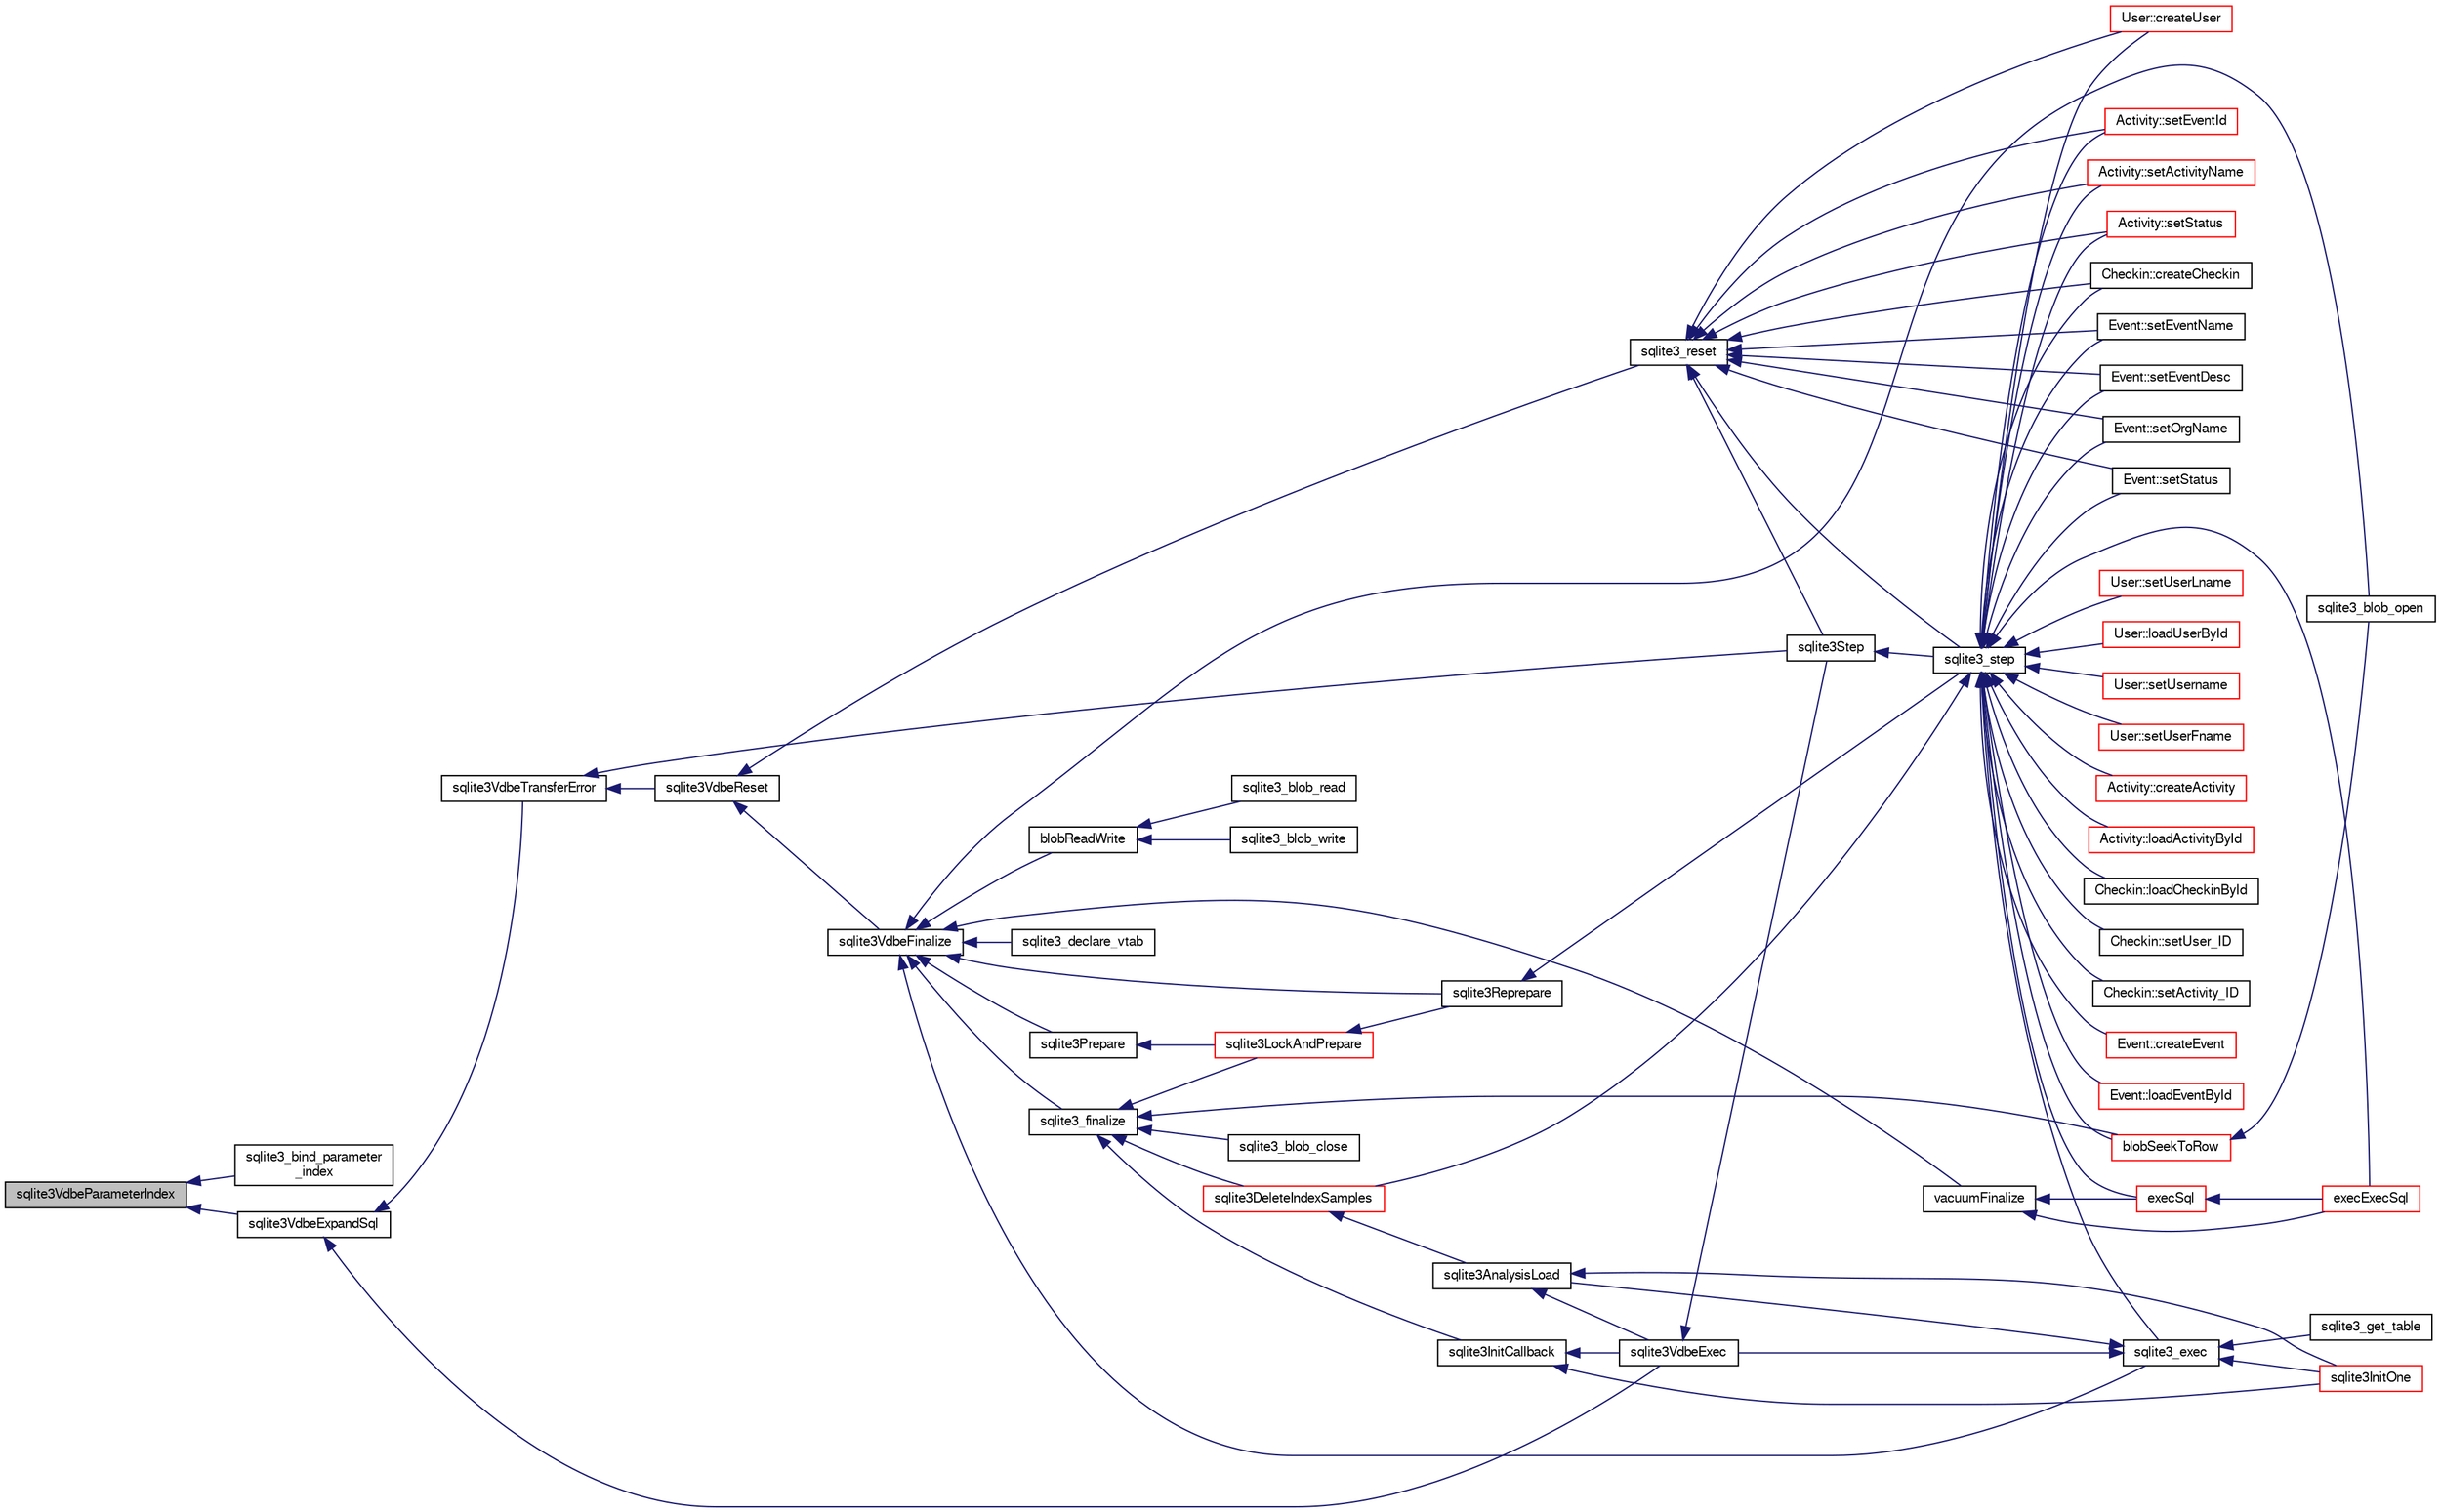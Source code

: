 digraph "sqlite3VdbeParameterIndex"
{
  edge [fontname="FreeSans",fontsize="10",labelfontname="FreeSans",labelfontsize="10"];
  node [fontname="FreeSans",fontsize="10",shape=record];
  rankdir="LR";
  Node784388 [label="sqlite3VdbeParameterIndex",height=0.2,width=0.4,color="black", fillcolor="grey75", style="filled", fontcolor="black"];
  Node784388 -> Node784389 [dir="back",color="midnightblue",fontsize="10",style="solid",fontname="FreeSans"];
  Node784389 [label="sqlite3_bind_parameter\l_index",height=0.2,width=0.4,color="black", fillcolor="white", style="filled",URL="$sqlite3_8h.html#a4444032ba0151c38d413119f6a52f96e"];
  Node784388 -> Node784390 [dir="back",color="midnightblue",fontsize="10",style="solid",fontname="FreeSans"];
  Node784390 [label="sqlite3VdbeExpandSql",height=0.2,width=0.4,color="black", fillcolor="white", style="filled",URL="$sqlite3_8c.html#a5a497837d5d69b92e7bca23673589c69"];
  Node784390 -> Node784391 [dir="back",color="midnightblue",fontsize="10",style="solid",fontname="FreeSans"];
  Node784391 [label="sqlite3VdbeTransferError",height=0.2,width=0.4,color="black", fillcolor="white", style="filled",URL="$sqlite3_8c.html#aaf4a567b51602bb6d7bb150e6c72de69"];
  Node784391 -> Node784392 [dir="back",color="midnightblue",fontsize="10",style="solid",fontname="FreeSans"];
  Node784392 [label="sqlite3VdbeReset",height=0.2,width=0.4,color="black", fillcolor="white", style="filled",URL="$sqlite3_8c.html#a315a913742f7267f90d46d41446353b1"];
  Node784392 -> Node784393 [dir="back",color="midnightblue",fontsize="10",style="solid",fontname="FreeSans"];
  Node784393 [label="sqlite3VdbeFinalize",height=0.2,width=0.4,color="black", fillcolor="white", style="filled",URL="$sqlite3_8c.html#af81e0c8d03b71610d3a826469f67bbd4"];
  Node784393 -> Node784394 [dir="back",color="midnightblue",fontsize="10",style="solid",fontname="FreeSans"];
  Node784394 [label="sqlite3_finalize",height=0.2,width=0.4,color="black", fillcolor="white", style="filled",URL="$sqlite3_8h.html#a801195c0f771d40bb4be1e40f3b88945"];
  Node784394 -> Node784395 [dir="back",color="midnightblue",fontsize="10",style="solid",fontname="FreeSans"];
  Node784395 [label="blobSeekToRow",height=0.2,width=0.4,color="red", fillcolor="white", style="filled",URL="$sqlite3_8c.html#afff57e13332b98c8a44a7cebe38962ab"];
  Node784395 -> Node784396 [dir="back",color="midnightblue",fontsize="10",style="solid",fontname="FreeSans"];
  Node784396 [label="sqlite3_blob_open",height=0.2,width=0.4,color="black", fillcolor="white", style="filled",URL="$sqlite3_8h.html#adb8ad839a5bdd62a43785132bc7dd518"];
  Node784394 -> Node784398 [dir="back",color="midnightblue",fontsize="10",style="solid",fontname="FreeSans"];
  Node784398 [label="sqlite3_blob_close",height=0.2,width=0.4,color="black", fillcolor="white", style="filled",URL="$sqlite3_8h.html#a8885ae884821e14e1e4501183c5833d6"];
  Node784394 -> Node784399 [dir="back",color="midnightblue",fontsize="10",style="solid",fontname="FreeSans"];
  Node784399 [label="sqlite3DeleteIndexSamples",height=0.2,width=0.4,color="red", fillcolor="white", style="filled",URL="$sqlite3_8c.html#aaeda0302fbf61397ec009f65bed047ef"];
  Node784399 -> Node784400 [dir="back",color="midnightblue",fontsize="10",style="solid",fontname="FreeSans"];
  Node784400 [label="sqlite3AnalysisLoad",height=0.2,width=0.4,color="black", fillcolor="white", style="filled",URL="$sqlite3_8c.html#a48a2301c27e1d3d68708b9b8761b5a01"];
  Node784400 -> Node784401 [dir="back",color="midnightblue",fontsize="10",style="solid",fontname="FreeSans"];
  Node784401 [label="sqlite3VdbeExec",height=0.2,width=0.4,color="black", fillcolor="white", style="filled",URL="$sqlite3_8c.html#a8ce40a614bdc56719c4d642b1e4dfb21"];
  Node784401 -> Node784402 [dir="back",color="midnightblue",fontsize="10",style="solid",fontname="FreeSans"];
  Node784402 [label="sqlite3Step",height=0.2,width=0.4,color="black", fillcolor="white", style="filled",URL="$sqlite3_8c.html#a3f2872e873e2758a4beedad1d5113554"];
  Node784402 -> Node784403 [dir="back",color="midnightblue",fontsize="10",style="solid",fontname="FreeSans"];
  Node784403 [label="sqlite3_step",height=0.2,width=0.4,color="black", fillcolor="white", style="filled",URL="$sqlite3_8h.html#ac1e491ce36b7471eb28387f7d3c74334"];
  Node784403 -> Node784404 [dir="back",color="midnightblue",fontsize="10",style="solid",fontname="FreeSans"];
  Node784404 [label="Activity::createActivity",height=0.2,width=0.4,color="red", fillcolor="white", style="filled",URL="$classActivity.html#a813cc5e52c14ab49b39014c134e3425b"];
  Node784403 -> Node784407 [dir="back",color="midnightblue",fontsize="10",style="solid",fontname="FreeSans"];
  Node784407 [label="Activity::loadActivityById",height=0.2,width=0.4,color="red", fillcolor="white", style="filled",URL="$classActivity.html#abe4ffb4f08a47212ebf9013259d9e7fd"];
  Node784403 -> Node784409 [dir="back",color="midnightblue",fontsize="10",style="solid",fontname="FreeSans"];
  Node784409 [label="Activity::setEventId",height=0.2,width=0.4,color="red", fillcolor="white", style="filled",URL="$classActivity.html#adb1d0fd0d08f473e068f0a4086bfa9ca"];
  Node784403 -> Node784410 [dir="back",color="midnightblue",fontsize="10",style="solid",fontname="FreeSans"];
  Node784410 [label="Activity::setActivityName",height=0.2,width=0.4,color="red", fillcolor="white", style="filled",URL="$classActivity.html#a62dc3737b33915a36086f9dd26d16a81"];
  Node784403 -> Node784411 [dir="back",color="midnightblue",fontsize="10",style="solid",fontname="FreeSans"];
  Node784411 [label="Activity::setStatus",height=0.2,width=0.4,color="red", fillcolor="white", style="filled",URL="$classActivity.html#af618135a7738f4d2a7ee147a8ef912ea"];
  Node784403 -> Node784412 [dir="back",color="midnightblue",fontsize="10",style="solid",fontname="FreeSans"];
  Node784412 [label="Checkin::createCheckin",height=0.2,width=0.4,color="black", fillcolor="white", style="filled",URL="$classCheckin.html#a4e40acdf7fff0e607f6de4f24f3a163c"];
  Node784403 -> Node784413 [dir="back",color="midnightblue",fontsize="10",style="solid",fontname="FreeSans"];
  Node784413 [label="Checkin::loadCheckinById",height=0.2,width=0.4,color="black", fillcolor="white", style="filled",URL="$classCheckin.html#a3461f70ea6c68475225f2a07f78a21e0"];
  Node784403 -> Node784414 [dir="back",color="midnightblue",fontsize="10",style="solid",fontname="FreeSans"];
  Node784414 [label="Checkin::setUser_ID",height=0.2,width=0.4,color="black", fillcolor="white", style="filled",URL="$classCheckin.html#a76ab640f4f912876dbebf183db5359c6"];
  Node784403 -> Node784415 [dir="back",color="midnightblue",fontsize="10",style="solid",fontname="FreeSans"];
  Node784415 [label="Checkin::setActivity_ID",height=0.2,width=0.4,color="black", fillcolor="white", style="filled",URL="$classCheckin.html#ab2ff3ec2604ec73a42af25874a00b232"];
  Node784403 -> Node784416 [dir="back",color="midnightblue",fontsize="10",style="solid",fontname="FreeSans"];
  Node784416 [label="Event::createEvent",height=0.2,width=0.4,color="red", fillcolor="white", style="filled",URL="$classEvent.html#a77adb9f4a46ffb32c2d931f0691f5903"];
  Node784403 -> Node784417 [dir="back",color="midnightblue",fontsize="10",style="solid",fontname="FreeSans"];
  Node784417 [label="Event::loadEventById",height=0.2,width=0.4,color="red", fillcolor="white", style="filled",URL="$classEvent.html#afa66cea33f722dbeecb69cc98fdea055"];
  Node784403 -> Node784418 [dir="back",color="midnightblue",fontsize="10",style="solid",fontname="FreeSans"];
  Node784418 [label="Event::setEventName",height=0.2,width=0.4,color="black", fillcolor="white", style="filled",URL="$classEvent.html#a10596b6ca077df05184e30d62b08729d"];
  Node784403 -> Node784419 [dir="back",color="midnightblue",fontsize="10",style="solid",fontname="FreeSans"];
  Node784419 [label="Event::setEventDesc",height=0.2,width=0.4,color="black", fillcolor="white", style="filled",URL="$classEvent.html#ae36b8377dcae792f1c5c4726024c981b"];
  Node784403 -> Node784420 [dir="back",color="midnightblue",fontsize="10",style="solid",fontname="FreeSans"];
  Node784420 [label="Event::setOrgName",height=0.2,width=0.4,color="black", fillcolor="white", style="filled",URL="$classEvent.html#a19aac0f776bd764563a54977656cf680"];
  Node784403 -> Node784421 [dir="back",color="midnightblue",fontsize="10",style="solid",fontname="FreeSans"];
  Node784421 [label="Event::setStatus",height=0.2,width=0.4,color="black", fillcolor="white", style="filled",URL="$classEvent.html#ab0a6b9285af0f4172eb841e2b80f8972"];
  Node784403 -> Node784395 [dir="back",color="midnightblue",fontsize="10",style="solid",fontname="FreeSans"];
  Node784403 -> Node784399 [dir="back",color="midnightblue",fontsize="10",style="solid",fontname="FreeSans"];
  Node784403 -> Node784422 [dir="back",color="midnightblue",fontsize="10",style="solid",fontname="FreeSans"];
  Node784422 [label="sqlite3_exec",height=0.2,width=0.4,color="black", fillcolor="white", style="filled",URL="$sqlite3_8h.html#a97487ec8150e0bcc8fa392ab8f0e24db"];
  Node784422 -> Node784401 [dir="back",color="midnightblue",fontsize="10",style="solid",fontname="FreeSans"];
  Node784422 -> Node784400 [dir="back",color="midnightblue",fontsize="10",style="solid",fontname="FreeSans"];
  Node784422 -> Node784423 [dir="back",color="midnightblue",fontsize="10",style="solid",fontname="FreeSans"];
  Node784423 [label="sqlite3InitOne",height=0.2,width=0.4,color="red", fillcolor="white", style="filled",URL="$sqlite3_8c.html#ac4318b25df65269906b0379251fe9b85"];
  Node784422 -> Node784524 [dir="back",color="midnightblue",fontsize="10",style="solid",fontname="FreeSans"];
  Node784524 [label="sqlite3_get_table",height=0.2,width=0.4,color="black", fillcolor="white", style="filled",URL="$sqlite3_8h.html#a5effeac4e12df57beaa35c5be1f61579"];
  Node784403 -> Node784525 [dir="back",color="midnightblue",fontsize="10",style="solid",fontname="FreeSans"];
  Node784525 [label="execSql",height=0.2,width=0.4,color="red", fillcolor="white", style="filled",URL="$sqlite3_8c.html#a7d16651b98a110662f4c265eff0246cb"];
  Node784525 -> Node784526 [dir="back",color="midnightblue",fontsize="10",style="solid",fontname="FreeSans"];
  Node784526 [label="execExecSql",height=0.2,width=0.4,color="red", fillcolor="white", style="filled",URL="$sqlite3_8c.html#ac1be09a6c047f21133d16378d301e0d4"];
  Node784403 -> Node784526 [dir="back",color="midnightblue",fontsize="10",style="solid",fontname="FreeSans"];
  Node784403 -> Node784528 [dir="back",color="midnightblue",fontsize="10",style="solid",fontname="FreeSans"];
  Node784528 [label="User::createUser",height=0.2,width=0.4,color="red", fillcolor="white", style="filled",URL="$classUser.html#a22ed673939e8cc0a136130b809bba513"];
  Node784403 -> Node784529 [dir="back",color="midnightblue",fontsize="10",style="solid",fontname="FreeSans"];
  Node784529 [label="User::loadUserById",height=0.2,width=0.4,color="red", fillcolor="white", style="filled",URL="$classUser.html#a863377665b7fb83c5547dcf9727f5092"];
  Node784403 -> Node784530 [dir="back",color="midnightblue",fontsize="10",style="solid",fontname="FreeSans"];
  Node784530 [label="User::setUsername",height=0.2,width=0.4,color="red", fillcolor="white", style="filled",URL="$classUser.html#aa0497022a136cb78de785b0a39ae60b1"];
  Node784403 -> Node784531 [dir="back",color="midnightblue",fontsize="10",style="solid",fontname="FreeSans"];
  Node784531 [label="User::setUserFname",height=0.2,width=0.4,color="red", fillcolor="white", style="filled",URL="$classUser.html#a72657eb55cd0ca437b4841a43f19912f"];
  Node784403 -> Node784532 [dir="back",color="midnightblue",fontsize="10",style="solid",fontname="FreeSans"];
  Node784532 [label="User::setUserLname",height=0.2,width=0.4,color="red", fillcolor="white", style="filled",URL="$classUser.html#aa25973387e5afe1aa6f60dd6545e33b5"];
  Node784400 -> Node784423 [dir="back",color="midnightblue",fontsize="10",style="solid",fontname="FreeSans"];
  Node784394 -> Node784589 [dir="back",color="midnightblue",fontsize="10",style="solid",fontname="FreeSans"];
  Node784589 [label="sqlite3InitCallback",height=0.2,width=0.4,color="black", fillcolor="white", style="filled",URL="$sqlite3_8c.html#a5183ff3c8b5311c7332250013ee018b3"];
  Node784589 -> Node784401 [dir="back",color="midnightblue",fontsize="10",style="solid",fontname="FreeSans"];
  Node784589 -> Node784423 [dir="back",color="midnightblue",fontsize="10",style="solid",fontname="FreeSans"];
  Node784394 -> Node784586 [dir="back",color="midnightblue",fontsize="10",style="solid",fontname="FreeSans"];
  Node784586 [label="sqlite3LockAndPrepare",height=0.2,width=0.4,color="red", fillcolor="white", style="filled",URL="$sqlite3_8c.html#a5db1ec5589aa2b02c6d979211a8789bd"];
  Node784586 -> Node784587 [dir="back",color="midnightblue",fontsize="10",style="solid",fontname="FreeSans"];
  Node784587 [label="sqlite3Reprepare",height=0.2,width=0.4,color="black", fillcolor="white", style="filled",URL="$sqlite3_8c.html#a7e2f7299cc947d07e782f6ac561fa937"];
  Node784587 -> Node784403 [dir="back",color="midnightblue",fontsize="10",style="solid",fontname="FreeSans"];
  Node784393 -> Node784396 [dir="back",color="midnightblue",fontsize="10",style="solid",fontname="FreeSans"];
  Node784393 -> Node784648 [dir="back",color="midnightblue",fontsize="10",style="solid",fontname="FreeSans"];
  Node784648 [label="blobReadWrite",height=0.2,width=0.4,color="black", fillcolor="white", style="filled",URL="$sqlite3_8c.html#a6c1d57e4337ee1b8655215c06dea4046"];
  Node784648 -> Node784649 [dir="back",color="midnightblue",fontsize="10",style="solid",fontname="FreeSans"];
  Node784649 [label="sqlite3_blob_read",height=0.2,width=0.4,color="black", fillcolor="white", style="filled",URL="$sqlite3_8h.html#ae63f397da378931a64a597069ce3532a"];
  Node784648 -> Node784650 [dir="back",color="midnightblue",fontsize="10",style="solid",fontname="FreeSans"];
  Node784650 [label="sqlite3_blob_write",height=0.2,width=0.4,color="black", fillcolor="white", style="filled",URL="$sqlite3_8h.html#a0dd24c2ce4bfd36279ed96e8266b1d87"];
  Node784393 -> Node784422 [dir="back",color="midnightblue",fontsize="10",style="solid",fontname="FreeSans"];
  Node784393 -> Node784585 [dir="back",color="midnightblue",fontsize="10",style="solid",fontname="FreeSans"];
  Node784585 [label="sqlite3Prepare",height=0.2,width=0.4,color="black", fillcolor="white", style="filled",URL="$sqlite3_8c.html#acb25890858d0bf4b12eb7aae569f0c7b"];
  Node784585 -> Node784586 [dir="back",color="midnightblue",fontsize="10",style="solid",fontname="FreeSans"];
  Node784393 -> Node784587 [dir="back",color="midnightblue",fontsize="10",style="solid",fontname="FreeSans"];
  Node784393 -> Node784651 [dir="back",color="midnightblue",fontsize="10",style="solid",fontname="FreeSans"];
  Node784651 [label="vacuumFinalize",height=0.2,width=0.4,color="black", fillcolor="white", style="filled",URL="$sqlite3_8c.html#a632db76c46aca8f067d585295d2ada31"];
  Node784651 -> Node784525 [dir="back",color="midnightblue",fontsize="10",style="solid",fontname="FreeSans"];
  Node784651 -> Node784526 [dir="back",color="midnightblue",fontsize="10",style="solid",fontname="FreeSans"];
  Node784393 -> Node784594 [dir="back",color="midnightblue",fontsize="10",style="solid",fontname="FreeSans"];
  Node784594 [label="sqlite3_declare_vtab",height=0.2,width=0.4,color="black", fillcolor="white", style="filled",URL="$sqlite3_8h.html#a65393c41da76ae1470a7c7f4b4aca600"];
  Node784392 -> Node784652 [dir="back",color="midnightblue",fontsize="10",style="solid",fontname="FreeSans"];
  Node784652 [label="sqlite3_reset",height=0.2,width=0.4,color="black", fillcolor="white", style="filled",URL="$sqlite3_8h.html#a758efebc2e95694959ab0e74b397984c"];
  Node784652 -> Node784409 [dir="back",color="midnightblue",fontsize="10",style="solid",fontname="FreeSans"];
  Node784652 -> Node784410 [dir="back",color="midnightblue",fontsize="10",style="solid",fontname="FreeSans"];
  Node784652 -> Node784411 [dir="back",color="midnightblue",fontsize="10",style="solid",fontname="FreeSans"];
  Node784652 -> Node784412 [dir="back",color="midnightblue",fontsize="10",style="solid",fontname="FreeSans"];
  Node784652 -> Node784418 [dir="back",color="midnightblue",fontsize="10",style="solid",fontname="FreeSans"];
  Node784652 -> Node784419 [dir="back",color="midnightblue",fontsize="10",style="solid",fontname="FreeSans"];
  Node784652 -> Node784420 [dir="back",color="midnightblue",fontsize="10",style="solid",fontname="FreeSans"];
  Node784652 -> Node784421 [dir="back",color="midnightblue",fontsize="10",style="solid",fontname="FreeSans"];
  Node784652 -> Node784402 [dir="back",color="midnightblue",fontsize="10",style="solid",fontname="FreeSans"];
  Node784652 -> Node784403 [dir="back",color="midnightblue",fontsize="10",style="solid",fontname="FreeSans"];
  Node784652 -> Node784528 [dir="back",color="midnightblue",fontsize="10",style="solid",fontname="FreeSans"];
  Node784391 -> Node784402 [dir="back",color="midnightblue",fontsize="10",style="solid",fontname="FreeSans"];
  Node784390 -> Node784401 [dir="back",color="midnightblue",fontsize="10",style="solid",fontname="FreeSans"];
}
